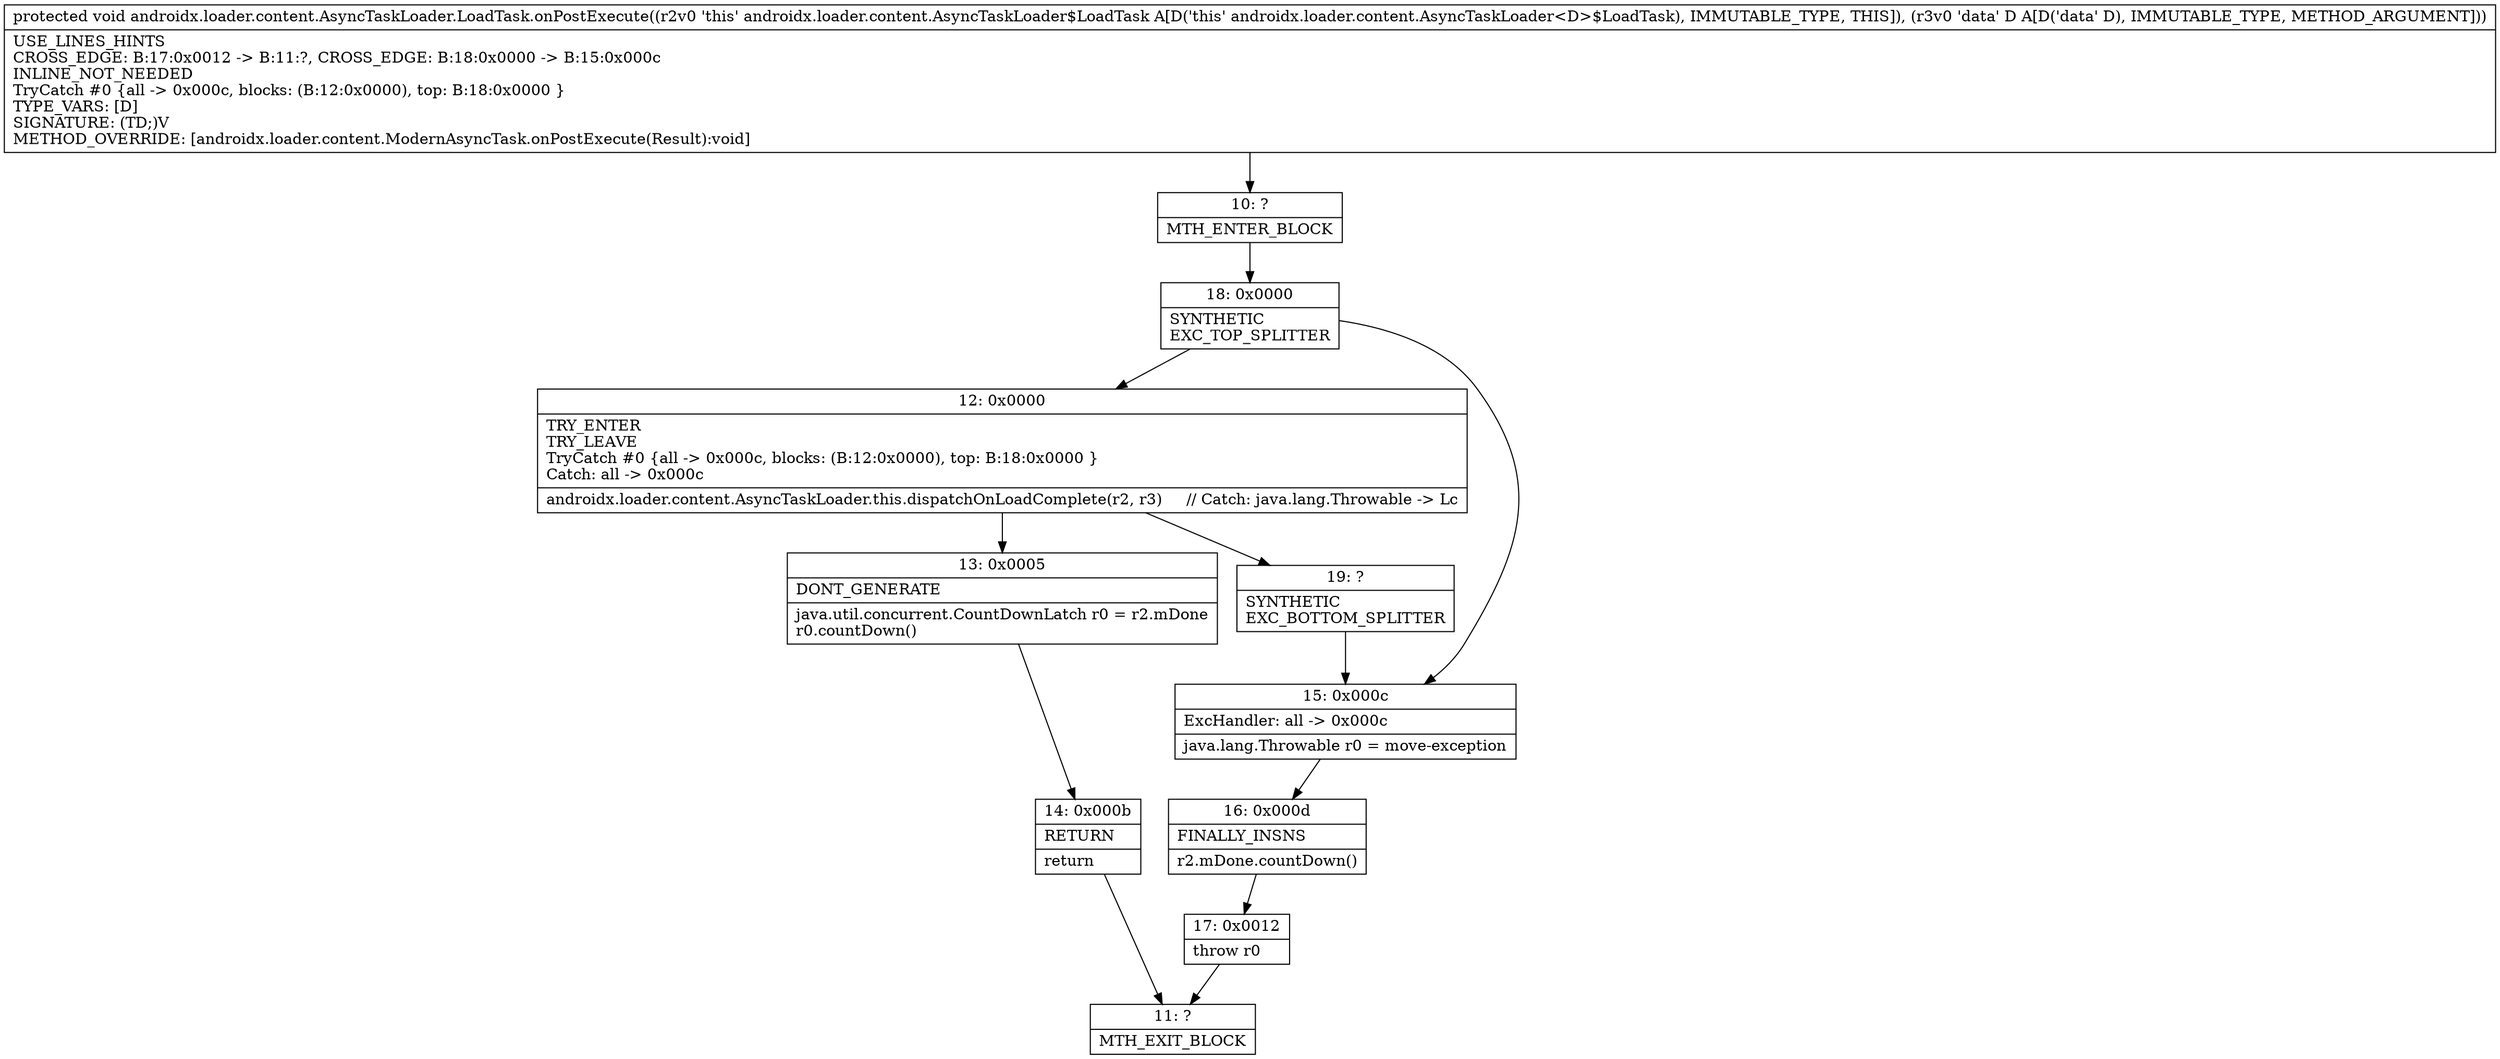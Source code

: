 digraph "CFG forandroidx.loader.content.AsyncTaskLoader.LoadTask.onPostExecute(Ljava\/lang\/Object;)V" {
Node_10 [shape=record,label="{10\:\ ?|MTH_ENTER_BLOCK\l}"];
Node_18 [shape=record,label="{18\:\ 0x0000|SYNTHETIC\lEXC_TOP_SPLITTER\l}"];
Node_12 [shape=record,label="{12\:\ 0x0000|TRY_ENTER\lTRY_LEAVE\lTryCatch #0 \{all \-\> 0x000c, blocks: (B:12:0x0000), top: B:18:0x0000 \}\lCatch: all \-\> 0x000c\l|androidx.loader.content.AsyncTaskLoader.this.dispatchOnLoadComplete(r2, r3)     \/\/ Catch: java.lang.Throwable \-\> Lc\l}"];
Node_13 [shape=record,label="{13\:\ 0x0005|DONT_GENERATE\l|java.util.concurrent.CountDownLatch r0 = r2.mDone\lr0.countDown()\l}"];
Node_14 [shape=record,label="{14\:\ 0x000b|RETURN\l|return\l}"];
Node_11 [shape=record,label="{11\:\ ?|MTH_EXIT_BLOCK\l}"];
Node_19 [shape=record,label="{19\:\ ?|SYNTHETIC\lEXC_BOTTOM_SPLITTER\l}"];
Node_15 [shape=record,label="{15\:\ 0x000c|ExcHandler: all \-\> 0x000c\l|java.lang.Throwable r0 = move\-exception\l}"];
Node_16 [shape=record,label="{16\:\ 0x000d|FINALLY_INSNS\l|r2.mDone.countDown()\l}"];
Node_17 [shape=record,label="{17\:\ 0x0012|throw r0\l}"];
MethodNode[shape=record,label="{protected void androidx.loader.content.AsyncTaskLoader.LoadTask.onPostExecute((r2v0 'this' androidx.loader.content.AsyncTaskLoader$LoadTask A[D('this' androidx.loader.content.AsyncTaskLoader\<D\>$LoadTask), IMMUTABLE_TYPE, THIS]), (r3v0 'data' D A[D('data' D), IMMUTABLE_TYPE, METHOD_ARGUMENT]))  | USE_LINES_HINTS\lCROSS_EDGE: B:17:0x0012 \-\> B:11:?, CROSS_EDGE: B:18:0x0000 \-\> B:15:0x000c\lINLINE_NOT_NEEDED\lTryCatch #0 \{all \-\> 0x000c, blocks: (B:12:0x0000), top: B:18:0x0000 \}\lTYPE_VARS: [D]\lSIGNATURE: (TD;)V\lMETHOD_OVERRIDE: [androidx.loader.content.ModernAsyncTask.onPostExecute(Result):void]\l}"];
MethodNode -> Node_10;Node_10 -> Node_18;
Node_18 -> Node_12;
Node_18 -> Node_15;
Node_12 -> Node_13;
Node_12 -> Node_19;
Node_13 -> Node_14;
Node_14 -> Node_11;
Node_19 -> Node_15;
Node_15 -> Node_16;
Node_16 -> Node_17;
Node_17 -> Node_11;
}

